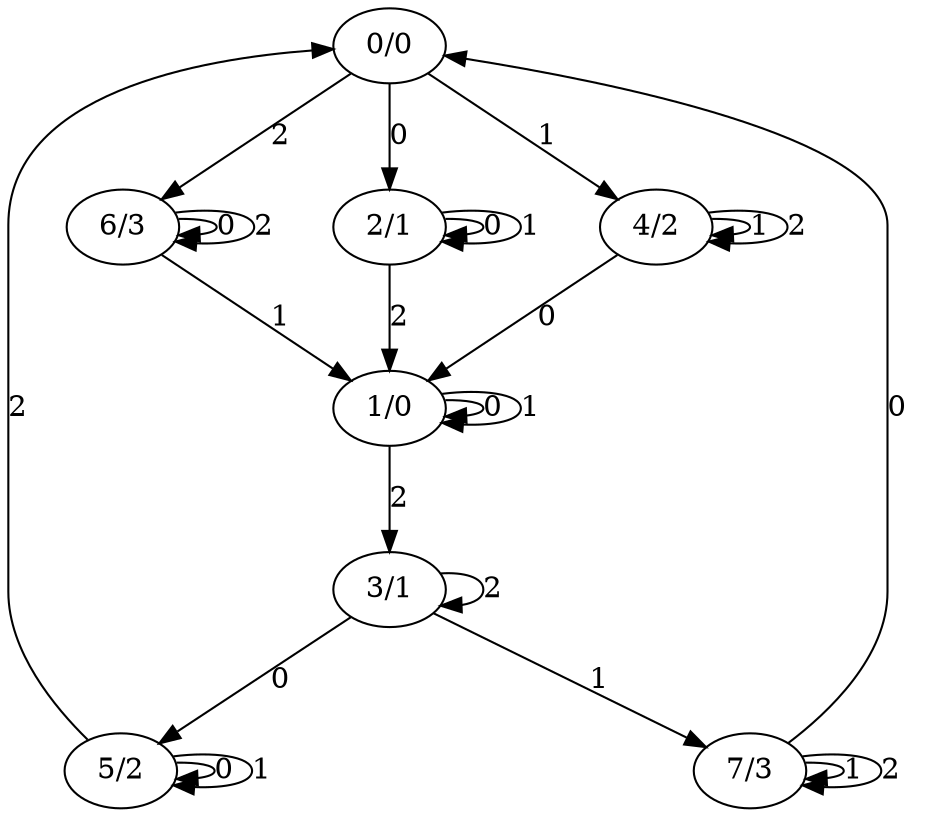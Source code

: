 digraph G{
"0/0"->"2/1"[label="0"];
"0/0"->"4/2"[label="1"];
"0/0"->"6/3"[label="2"];
"1/0"->"1/0"[label="0"];
"1/0"->"1/0"[label="1"];
"1/0"->"3/1"[label="2"];
"2/1"->"2/1"[label="0"];
"2/1"->"2/1"[label="1"];
"2/1"->"1/0"[label="2"];
"3/1"->"5/2"[label="0"];
"3/1"->"7/3"[label="1"];
"3/1"->"3/1"[label="2"];
"4/2"->"1/0"[label="0"];
"4/2"->"4/2"[label="1"];
"4/2"->"4/2"[label="2"];
"5/2"->"5/2"[label="0"];
"5/2"->"5/2"[label="1"];
"5/2"->"0/0"[label="2"];
"6/3"->"6/3"[label="0"];
"6/3"->"1/0"[label="1"];
"6/3"->"6/3"[label="2"];
"7/3"->"0/0"[label="0"];
"7/3"->"7/3"[label="1"];
"7/3"->"7/3"[label="2"];
}
